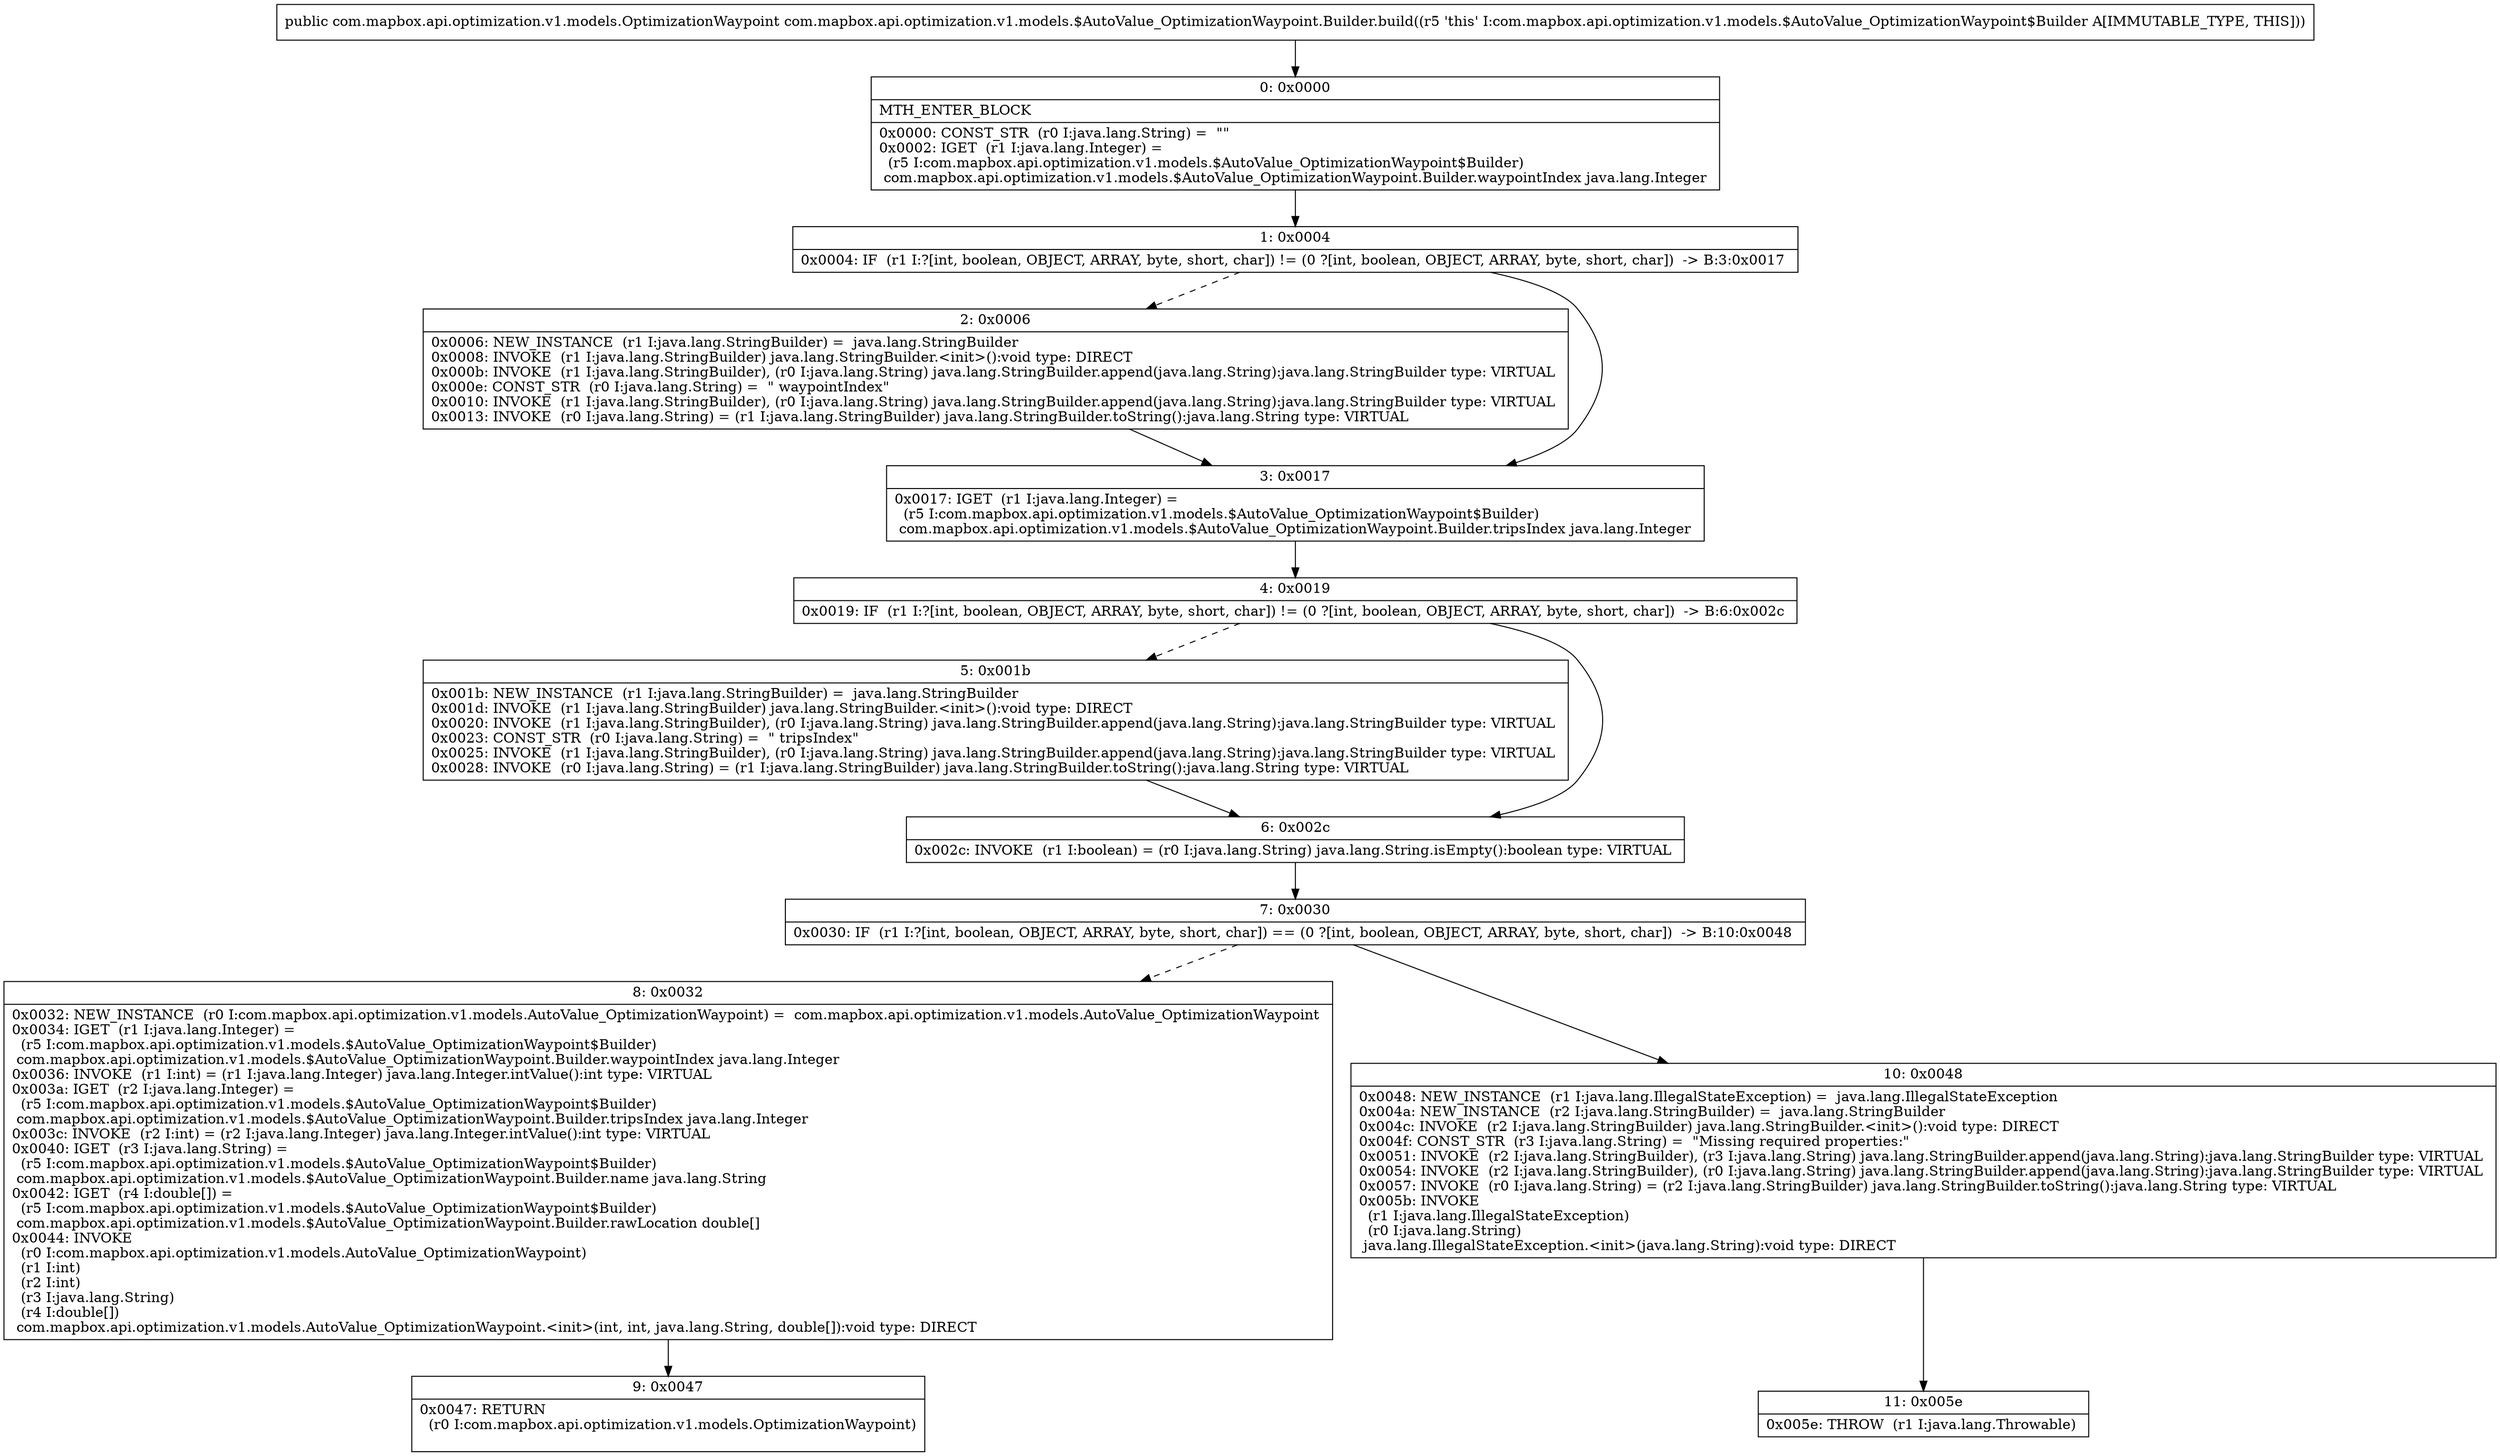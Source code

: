 digraph "CFG forcom.mapbox.api.optimization.v1.models.$AutoValue_OptimizationWaypoint.Builder.build()Lcom\/mapbox\/api\/optimization\/v1\/models\/OptimizationWaypoint;" {
Node_0 [shape=record,label="{0\:\ 0x0000|MTH_ENTER_BLOCK\l|0x0000: CONST_STR  (r0 I:java.lang.String) =  \"\" \l0x0002: IGET  (r1 I:java.lang.Integer) = \l  (r5 I:com.mapbox.api.optimization.v1.models.$AutoValue_OptimizationWaypoint$Builder)\l com.mapbox.api.optimization.v1.models.$AutoValue_OptimizationWaypoint.Builder.waypointIndex java.lang.Integer \l}"];
Node_1 [shape=record,label="{1\:\ 0x0004|0x0004: IF  (r1 I:?[int, boolean, OBJECT, ARRAY, byte, short, char]) != (0 ?[int, boolean, OBJECT, ARRAY, byte, short, char])  \-\> B:3:0x0017 \l}"];
Node_2 [shape=record,label="{2\:\ 0x0006|0x0006: NEW_INSTANCE  (r1 I:java.lang.StringBuilder) =  java.lang.StringBuilder \l0x0008: INVOKE  (r1 I:java.lang.StringBuilder) java.lang.StringBuilder.\<init\>():void type: DIRECT \l0x000b: INVOKE  (r1 I:java.lang.StringBuilder), (r0 I:java.lang.String) java.lang.StringBuilder.append(java.lang.String):java.lang.StringBuilder type: VIRTUAL \l0x000e: CONST_STR  (r0 I:java.lang.String) =  \" waypointIndex\" \l0x0010: INVOKE  (r1 I:java.lang.StringBuilder), (r0 I:java.lang.String) java.lang.StringBuilder.append(java.lang.String):java.lang.StringBuilder type: VIRTUAL \l0x0013: INVOKE  (r0 I:java.lang.String) = (r1 I:java.lang.StringBuilder) java.lang.StringBuilder.toString():java.lang.String type: VIRTUAL \l}"];
Node_3 [shape=record,label="{3\:\ 0x0017|0x0017: IGET  (r1 I:java.lang.Integer) = \l  (r5 I:com.mapbox.api.optimization.v1.models.$AutoValue_OptimizationWaypoint$Builder)\l com.mapbox.api.optimization.v1.models.$AutoValue_OptimizationWaypoint.Builder.tripsIndex java.lang.Integer \l}"];
Node_4 [shape=record,label="{4\:\ 0x0019|0x0019: IF  (r1 I:?[int, boolean, OBJECT, ARRAY, byte, short, char]) != (0 ?[int, boolean, OBJECT, ARRAY, byte, short, char])  \-\> B:6:0x002c \l}"];
Node_5 [shape=record,label="{5\:\ 0x001b|0x001b: NEW_INSTANCE  (r1 I:java.lang.StringBuilder) =  java.lang.StringBuilder \l0x001d: INVOKE  (r1 I:java.lang.StringBuilder) java.lang.StringBuilder.\<init\>():void type: DIRECT \l0x0020: INVOKE  (r1 I:java.lang.StringBuilder), (r0 I:java.lang.String) java.lang.StringBuilder.append(java.lang.String):java.lang.StringBuilder type: VIRTUAL \l0x0023: CONST_STR  (r0 I:java.lang.String) =  \" tripsIndex\" \l0x0025: INVOKE  (r1 I:java.lang.StringBuilder), (r0 I:java.lang.String) java.lang.StringBuilder.append(java.lang.String):java.lang.StringBuilder type: VIRTUAL \l0x0028: INVOKE  (r0 I:java.lang.String) = (r1 I:java.lang.StringBuilder) java.lang.StringBuilder.toString():java.lang.String type: VIRTUAL \l}"];
Node_6 [shape=record,label="{6\:\ 0x002c|0x002c: INVOKE  (r1 I:boolean) = (r0 I:java.lang.String) java.lang.String.isEmpty():boolean type: VIRTUAL \l}"];
Node_7 [shape=record,label="{7\:\ 0x0030|0x0030: IF  (r1 I:?[int, boolean, OBJECT, ARRAY, byte, short, char]) == (0 ?[int, boolean, OBJECT, ARRAY, byte, short, char])  \-\> B:10:0x0048 \l}"];
Node_8 [shape=record,label="{8\:\ 0x0032|0x0032: NEW_INSTANCE  (r0 I:com.mapbox.api.optimization.v1.models.AutoValue_OptimizationWaypoint) =  com.mapbox.api.optimization.v1.models.AutoValue_OptimizationWaypoint \l0x0034: IGET  (r1 I:java.lang.Integer) = \l  (r5 I:com.mapbox.api.optimization.v1.models.$AutoValue_OptimizationWaypoint$Builder)\l com.mapbox.api.optimization.v1.models.$AutoValue_OptimizationWaypoint.Builder.waypointIndex java.lang.Integer \l0x0036: INVOKE  (r1 I:int) = (r1 I:java.lang.Integer) java.lang.Integer.intValue():int type: VIRTUAL \l0x003a: IGET  (r2 I:java.lang.Integer) = \l  (r5 I:com.mapbox.api.optimization.v1.models.$AutoValue_OptimizationWaypoint$Builder)\l com.mapbox.api.optimization.v1.models.$AutoValue_OptimizationWaypoint.Builder.tripsIndex java.lang.Integer \l0x003c: INVOKE  (r2 I:int) = (r2 I:java.lang.Integer) java.lang.Integer.intValue():int type: VIRTUAL \l0x0040: IGET  (r3 I:java.lang.String) = \l  (r5 I:com.mapbox.api.optimization.v1.models.$AutoValue_OptimizationWaypoint$Builder)\l com.mapbox.api.optimization.v1.models.$AutoValue_OptimizationWaypoint.Builder.name java.lang.String \l0x0042: IGET  (r4 I:double[]) = \l  (r5 I:com.mapbox.api.optimization.v1.models.$AutoValue_OptimizationWaypoint$Builder)\l com.mapbox.api.optimization.v1.models.$AutoValue_OptimizationWaypoint.Builder.rawLocation double[] \l0x0044: INVOKE  \l  (r0 I:com.mapbox.api.optimization.v1.models.AutoValue_OptimizationWaypoint)\l  (r1 I:int)\l  (r2 I:int)\l  (r3 I:java.lang.String)\l  (r4 I:double[])\l com.mapbox.api.optimization.v1.models.AutoValue_OptimizationWaypoint.\<init\>(int, int, java.lang.String, double[]):void type: DIRECT \l}"];
Node_9 [shape=record,label="{9\:\ 0x0047|0x0047: RETURN  \l  (r0 I:com.mapbox.api.optimization.v1.models.OptimizationWaypoint)\l \l}"];
Node_10 [shape=record,label="{10\:\ 0x0048|0x0048: NEW_INSTANCE  (r1 I:java.lang.IllegalStateException) =  java.lang.IllegalStateException \l0x004a: NEW_INSTANCE  (r2 I:java.lang.StringBuilder) =  java.lang.StringBuilder \l0x004c: INVOKE  (r2 I:java.lang.StringBuilder) java.lang.StringBuilder.\<init\>():void type: DIRECT \l0x004f: CONST_STR  (r3 I:java.lang.String) =  \"Missing required properties:\" \l0x0051: INVOKE  (r2 I:java.lang.StringBuilder), (r3 I:java.lang.String) java.lang.StringBuilder.append(java.lang.String):java.lang.StringBuilder type: VIRTUAL \l0x0054: INVOKE  (r2 I:java.lang.StringBuilder), (r0 I:java.lang.String) java.lang.StringBuilder.append(java.lang.String):java.lang.StringBuilder type: VIRTUAL \l0x0057: INVOKE  (r0 I:java.lang.String) = (r2 I:java.lang.StringBuilder) java.lang.StringBuilder.toString():java.lang.String type: VIRTUAL \l0x005b: INVOKE  \l  (r1 I:java.lang.IllegalStateException)\l  (r0 I:java.lang.String)\l java.lang.IllegalStateException.\<init\>(java.lang.String):void type: DIRECT \l}"];
Node_11 [shape=record,label="{11\:\ 0x005e|0x005e: THROW  (r1 I:java.lang.Throwable) \l}"];
MethodNode[shape=record,label="{public com.mapbox.api.optimization.v1.models.OptimizationWaypoint com.mapbox.api.optimization.v1.models.$AutoValue_OptimizationWaypoint.Builder.build((r5 'this' I:com.mapbox.api.optimization.v1.models.$AutoValue_OptimizationWaypoint$Builder A[IMMUTABLE_TYPE, THIS])) }"];
MethodNode -> Node_0;
Node_0 -> Node_1;
Node_1 -> Node_2[style=dashed];
Node_1 -> Node_3;
Node_2 -> Node_3;
Node_3 -> Node_4;
Node_4 -> Node_5[style=dashed];
Node_4 -> Node_6;
Node_5 -> Node_6;
Node_6 -> Node_7;
Node_7 -> Node_8[style=dashed];
Node_7 -> Node_10;
Node_8 -> Node_9;
Node_10 -> Node_11;
}

